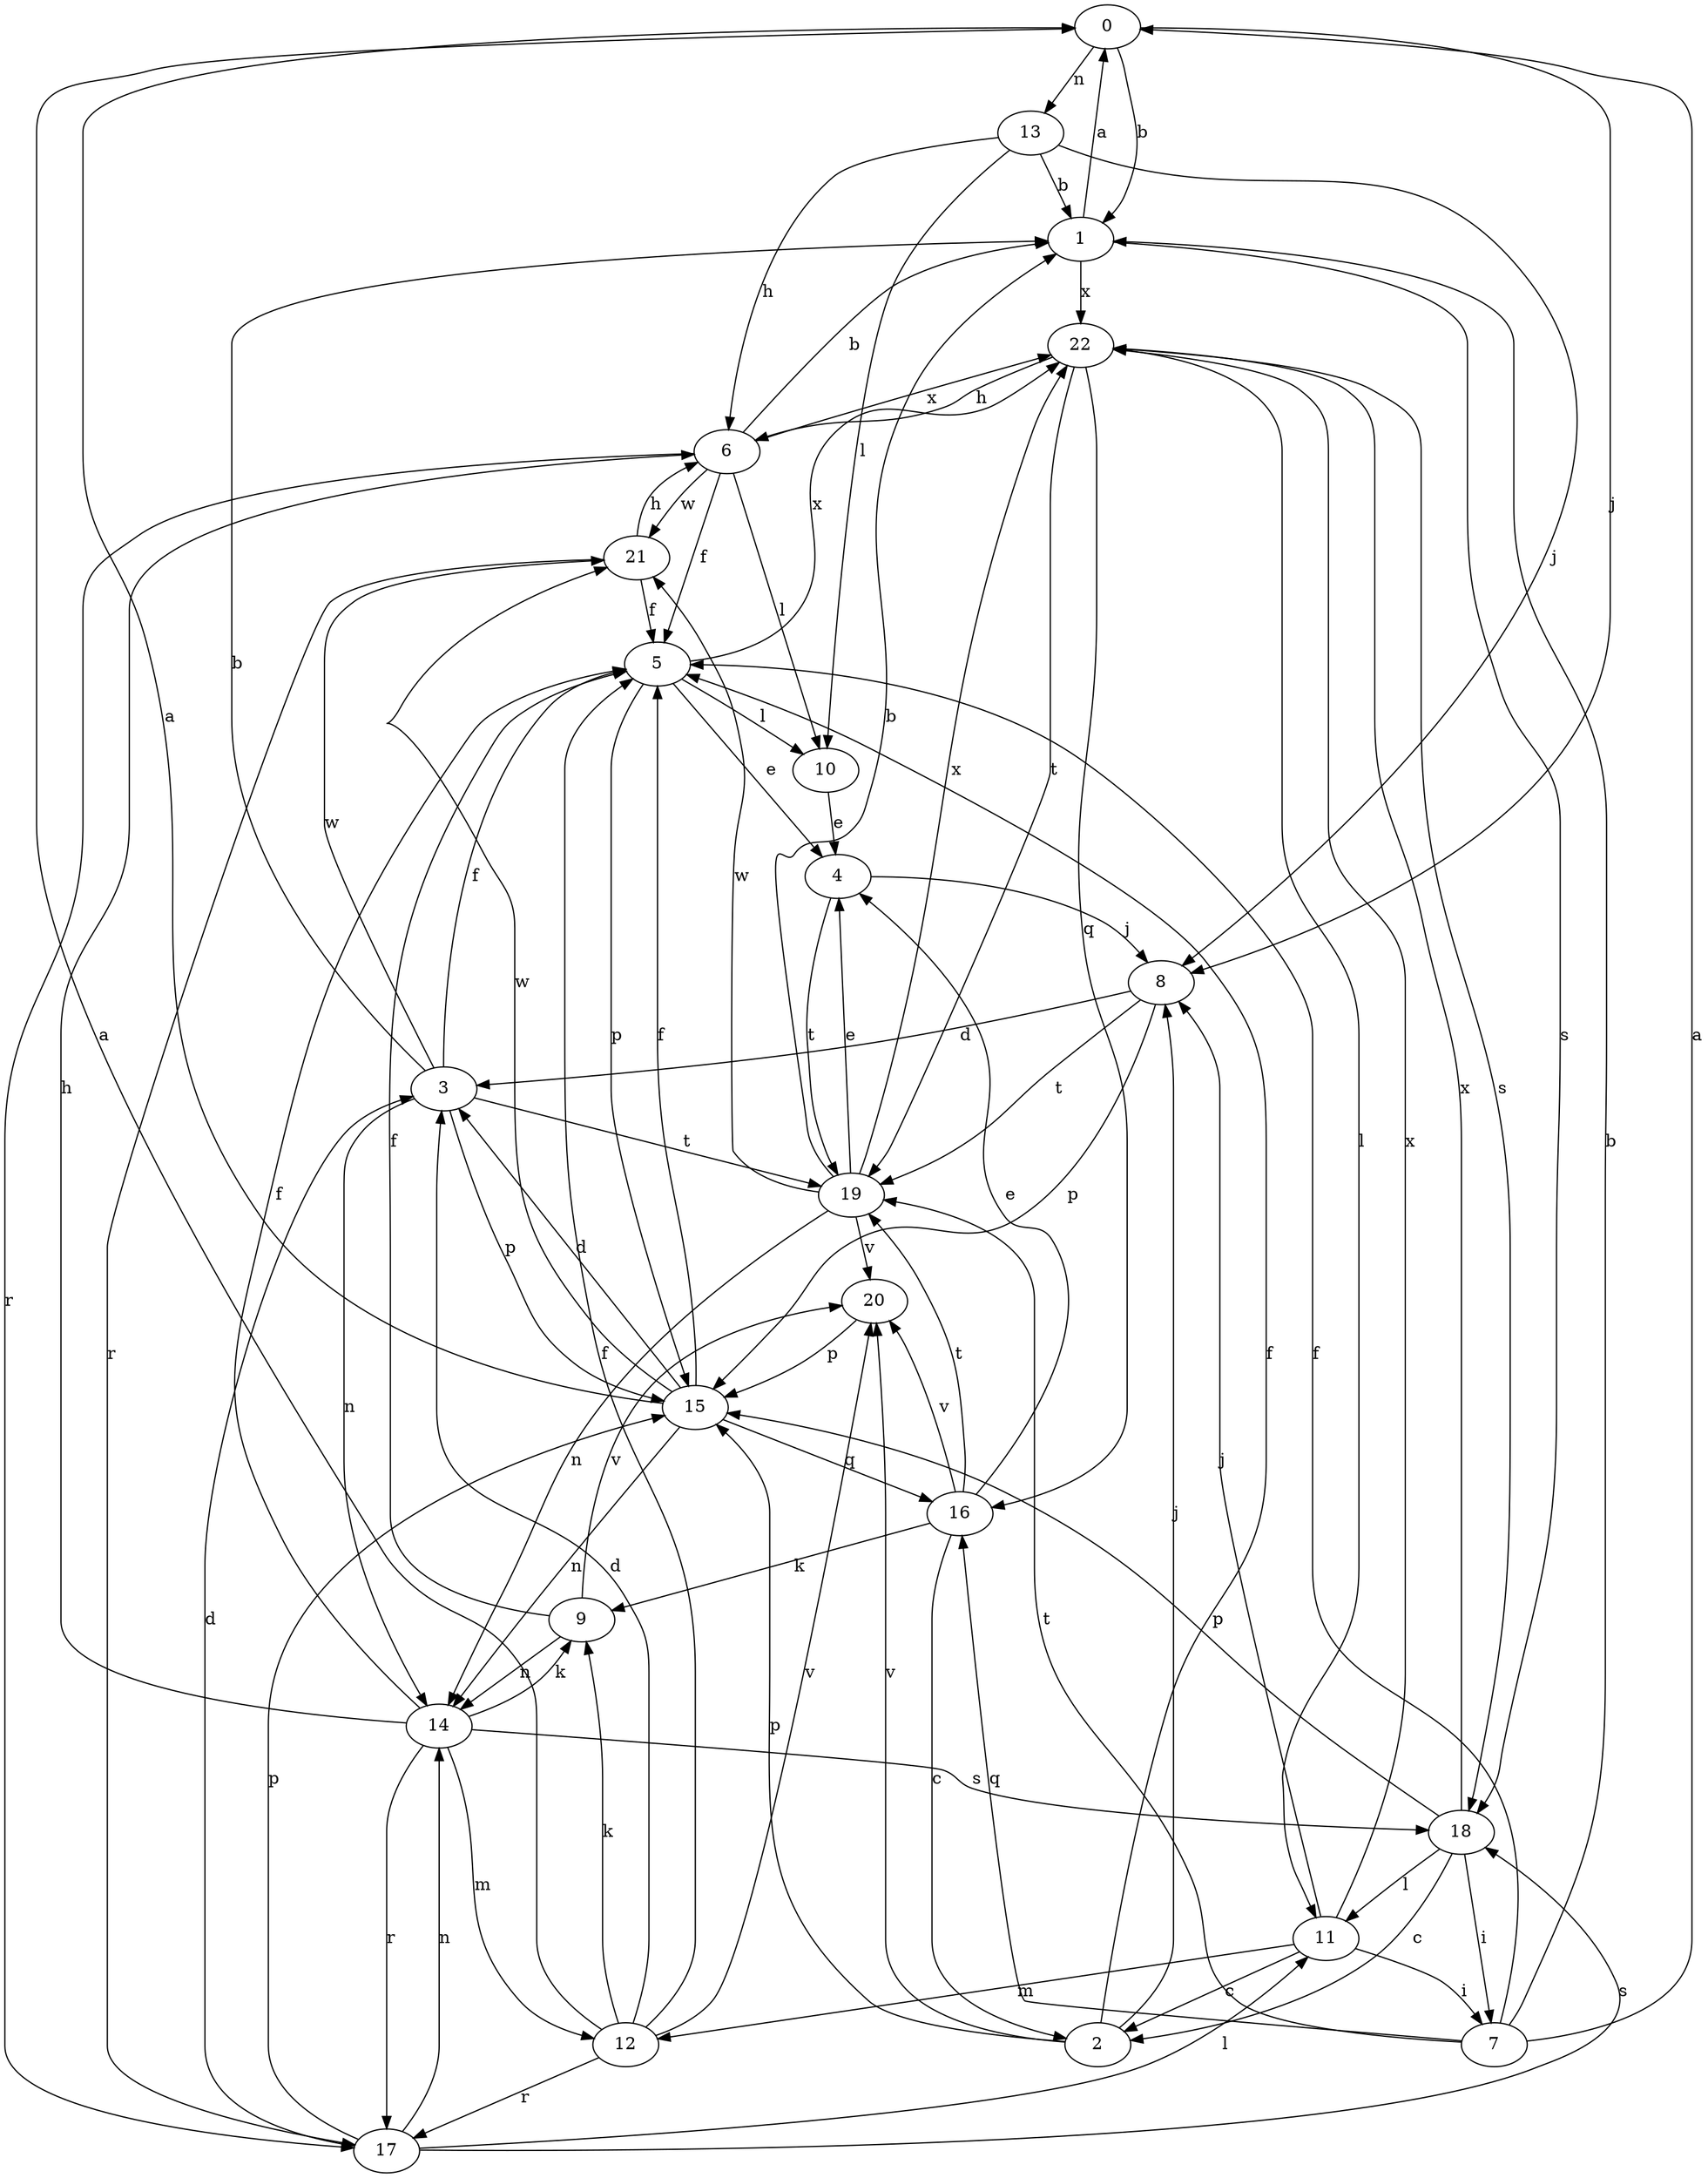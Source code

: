strict digraph  {
0;
1;
2;
3;
4;
5;
6;
7;
8;
9;
10;
11;
12;
13;
14;
15;
16;
17;
18;
19;
20;
21;
22;
0 -> 1  [label=b];
0 -> 8  [label=j];
0 -> 13  [label=n];
1 -> 0  [label=a];
1 -> 18  [label=s];
1 -> 22  [label=x];
2 -> 5  [label=f];
2 -> 8  [label=j];
2 -> 15  [label=p];
2 -> 20  [label=v];
3 -> 1  [label=b];
3 -> 5  [label=f];
3 -> 14  [label=n];
3 -> 15  [label=p];
3 -> 19  [label=t];
3 -> 21  [label=w];
4 -> 8  [label=j];
4 -> 19  [label=t];
5 -> 4  [label=e];
5 -> 10  [label=l];
5 -> 15  [label=p];
5 -> 22  [label=x];
6 -> 1  [label=b];
6 -> 5  [label=f];
6 -> 10  [label=l];
6 -> 17  [label=r];
6 -> 21  [label=w];
6 -> 22  [label=x];
7 -> 0  [label=a];
7 -> 1  [label=b];
7 -> 5  [label=f];
7 -> 16  [label=q];
7 -> 19  [label=t];
8 -> 3  [label=d];
8 -> 15  [label=p];
8 -> 19  [label=t];
9 -> 5  [label=f];
9 -> 14  [label=n];
9 -> 20  [label=v];
10 -> 4  [label=e];
11 -> 2  [label=c];
11 -> 7  [label=i];
11 -> 8  [label=j];
11 -> 12  [label=m];
11 -> 22  [label=x];
12 -> 0  [label=a];
12 -> 3  [label=d];
12 -> 5  [label=f];
12 -> 9  [label=k];
12 -> 17  [label=r];
12 -> 20  [label=v];
13 -> 1  [label=b];
13 -> 6  [label=h];
13 -> 8  [label=j];
13 -> 10  [label=l];
14 -> 5  [label=f];
14 -> 6  [label=h];
14 -> 9  [label=k];
14 -> 12  [label=m];
14 -> 17  [label=r];
14 -> 18  [label=s];
15 -> 0  [label=a];
15 -> 3  [label=d];
15 -> 5  [label=f];
15 -> 14  [label=n];
15 -> 16  [label=q];
15 -> 21  [label=w];
16 -> 2  [label=c];
16 -> 4  [label=e];
16 -> 9  [label=k];
16 -> 19  [label=t];
16 -> 20  [label=v];
17 -> 3  [label=d];
17 -> 11  [label=l];
17 -> 14  [label=n];
17 -> 15  [label=p];
17 -> 18  [label=s];
18 -> 2  [label=c];
18 -> 7  [label=i];
18 -> 11  [label=l];
18 -> 15  [label=p];
18 -> 22  [label=x];
19 -> 1  [label=b];
19 -> 4  [label=e];
19 -> 14  [label=n];
19 -> 20  [label=v];
19 -> 21  [label=w];
19 -> 22  [label=x];
20 -> 15  [label=p];
21 -> 5  [label=f];
21 -> 6  [label=h];
21 -> 17  [label=r];
22 -> 6  [label=h];
22 -> 11  [label=l];
22 -> 16  [label=q];
22 -> 18  [label=s];
22 -> 19  [label=t];
}
